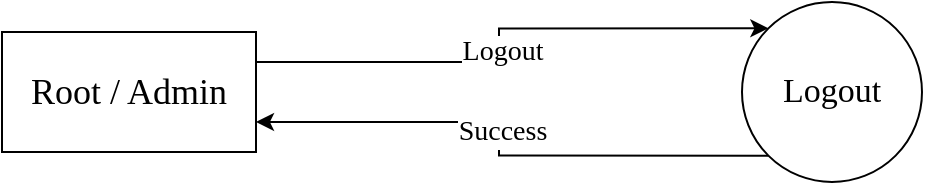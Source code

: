 <mxfile version="17.1.3" type="google"><diagram id="HeBkzXPH-GdMvk_lJBK_" name="Page-1"><mxGraphModel grid="1" gridSize="10" guides="1" tooltips="1" connect="1" arrows="1" page="1" fold="1" pageScale="1" pageWidth="827" pageHeight="1169" background="none" math="0" shadow="0"><root><mxCell id="0"/><mxCell id="1" parent="0"/><mxCell id="6l1TLSjAQP7HA2U_qRRk-19" value="" style="edgeStyle=orthogonalEdgeStyle;rounded=0;orthogonalLoop=1;jettySize=auto;html=1;fontFamily=Times New Roman;fontSize=16;entryX=0.25;entryY=1;entryDx=0;entryDy=0;exitX=1;exitY=0;exitDx=0;exitDy=0;" parent="1" edge="1"><mxGeometry relative="1" as="geometry"><mxPoint x="660" y="100" as="targetPoint"/></mxGeometry></mxCell><mxCell id="6l1TLSjAQP7HA2U_qRRk-10" value="&lt;font style=&quot;font-size: 18px&quot;&gt;Root / Admin&lt;/font&gt;" style="rounded=0;whiteSpace=wrap;html=1;fontFamily=Times New Roman;" parent="1" vertex="1"><mxGeometry x="110" y="60" width="127" height="60" as="geometry"/></mxCell><mxCell id="6l1TLSjAQP7HA2U_qRRk-21" style="edgeStyle=orthogonalEdgeStyle;rounded=0;orthogonalLoop=1;jettySize=auto;html=1;exitX=0.75;exitY=1;exitDx=0;exitDy=0;entryX=1;entryY=1;entryDx=0;entryDy=0;fontFamily=Times New Roman;fontSize=16;" parent="1" edge="1"><mxGeometry relative="1" as="geometry"><Array as="points"><mxPoint x="720" y="247"/></Array><mxPoint x="720" y="100" as="sourcePoint"/></mxGeometry></mxCell><mxCell id="_gOaazbeDuTOZR_WsY70-1" style="rounded=0;orthogonalLoop=1;jettySize=auto;html=1;exitX=0;exitY=1;exitDx=0;exitDy=0;entryX=1;entryY=0.75;entryDx=0;entryDy=0;fontSize=17;startArrow=none;startFill=0;endArrow=classic;endFill=1;edgeStyle=orthogonalEdgeStyle;fontFamily=Times New Roman;" parent="1" source="_gOaazbeDuTOZR_WsY70-3" target="6l1TLSjAQP7HA2U_qRRk-10" edge="1"><mxGeometry relative="1" as="geometry"><mxPoint x="317" y="95" as="targetPoint"/></mxGeometry></mxCell><mxCell id="_gOaazbeDuTOZR_WsY70-2" value="Success" style="edgeLabel;html=1;align=center;verticalAlign=middle;resizable=0;points=[];fontSize=14;fontFamily=Times New Roman;" parent="_gOaazbeDuTOZR_WsY70-1" connectable="0" vertex="1"><mxGeometry x="-0.282" y="-2" relative="1" as="geometry"><mxPoint x="-35" y="-10" as="offset"/></mxGeometry></mxCell><mxCell id="_gOaazbeDuTOZR_WsY70-3" value="&lt;p&gt;&lt;span style=&quot;line-height: 1.1&quot;&gt;&lt;font style=&quot;font-size: 17px&quot;&gt;Logout&lt;/font&gt;&lt;/span&gt;&lt;/p&gt;" style="ellipse;whiteSpace=wrap;html=1;aspect=fixed;shadow=0;sketch=0;rotation=0;fontFamily=Times New Roman;" parent="1" vertex="1"><mxGeometry x="480" y="45" width="90" height="90" as="geometry"/></mxCell><mxCell id="_gOaazbeDuTOZR_WsY70-4" style="rounded=0;orthogonalLoop=1;jettySize=auto;html=1;entryX=0;entryY=0;entryDx=0;entryDy=0;fontSize=17;startArrow=none;startFill=0;endArrow=classic;endFill=1;exitX=1;exitY=0.25;exitDx=0;exitDy=0;edgeStyle=orthogonalEdgeStyle;fontFamily=Times New Roman;" parent="1" source="6l1TLSjAQP7HA2U_qRRk-10" target="_gOaazbeDuTOZR_WsY70-3" edge="1"><mxGeometry relative="1" as="geometry"><mxPoint x="250" y="52" as="sourcePoint"/></mxGeometry></mxCell><mxCell id="_gOaazbeDuTOZR_WsY70-5" value="Logout" style="edgeLabel;html=1;align=center;verticalAlign=middle;resizable=0;points=[];fontSize=14;fontFamily=Times New Roman;" parent="_gOaazbeDuTOZR_WsY70-4" connectable="0" vertex="1"><mxGeometry x="0.368" relative="1" as="geometry"><mxPoint x="-47" y="12" as="offset"/></mxGeometry></mxCell></root></mxGraphModel></diagram></mxfile>